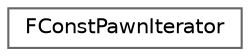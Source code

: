 digraph "Graphical Class Hierarchy"
{
 // INTERACTIVE_SVG=YES
 // LATEX_PDF_SIZE
  bgcolor="transparent";
  edge [fontname=Helvetica,fontsize=10,labelfontname=Helvetica,labelfontsize=10];
  node [fontname=Helvetica,fontsize=10,shape=box,height=0.2,width=0.4];
  rankdir="LR";
  Node0 [id="Node000000",label="FConstPawnIterator",height=0.2,width=0.4,color="grey40", fillcolor="white", style="filled",URL="$df/d74/classFConstPawnIterator.html",tooltip="Imitation iterator class that attempts to provide the basic interface that FConstPawnIterator previou..."];
}

